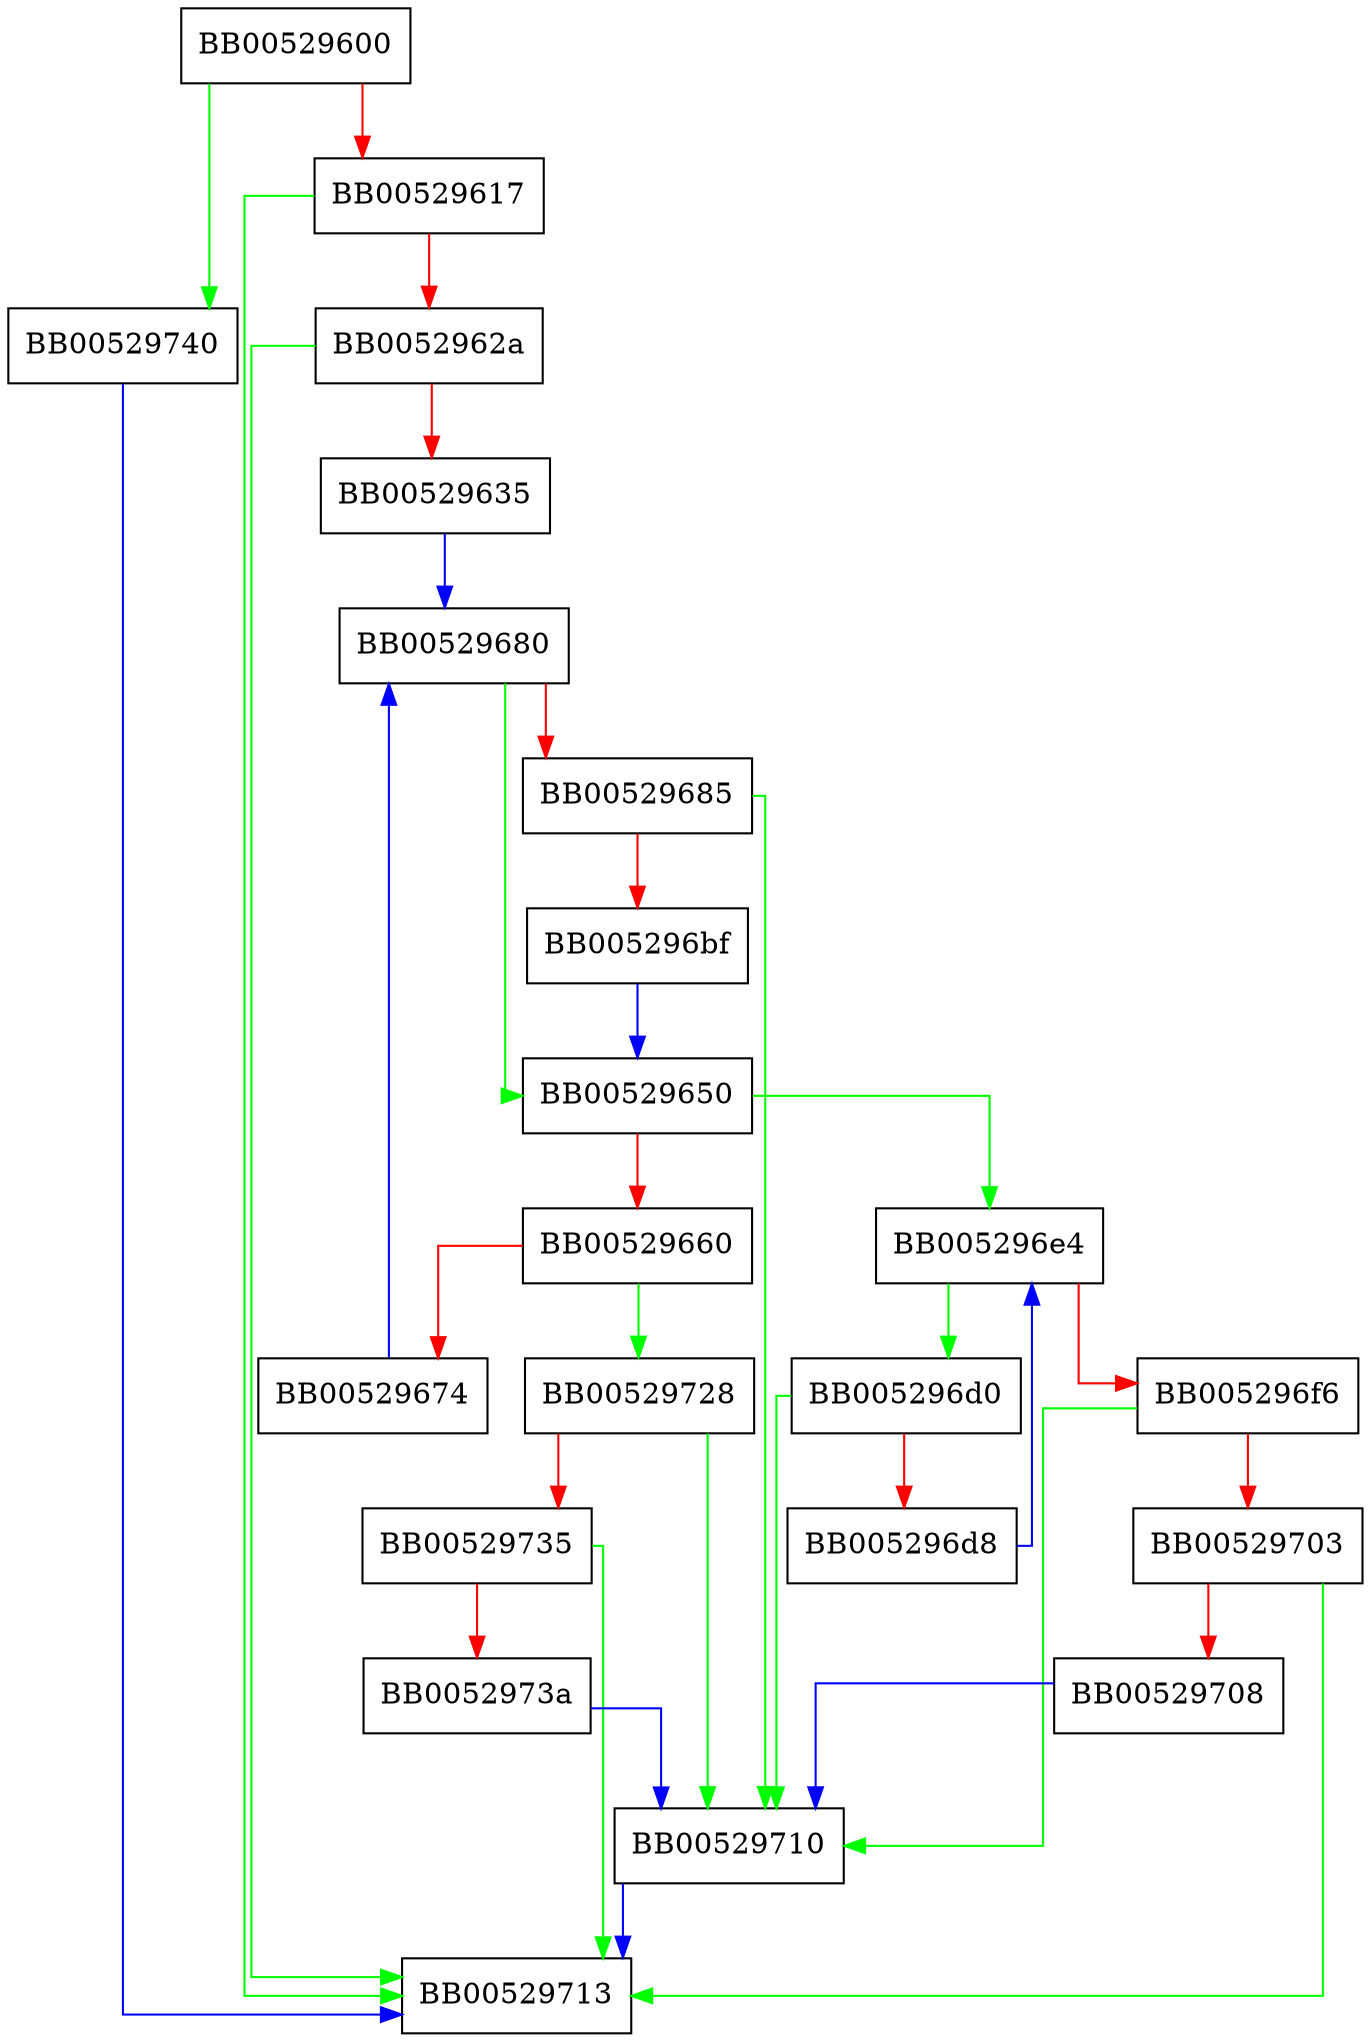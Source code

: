 digraph buffer_read {
  node [shape="box"];
  graph [splines=ortho];
  BB00529600 -> BB00529740 [color="green"];
  BB00529600 -> BB00529617 [color="red"];
  BB00529617 -> BB00529713 [color="green"];
  BB00529617 -> BB0052962a [color="red"];
  BB0052962a -> BB00529713 [color="green"];
  BB0052962a -> BB00529635 [color="red"];
  BB00529635 -> BB00529680 [color="blue"];
  BB00529650 -> BB005296e4 [color="green"];
  BB00529650 -> BB00529660 [color="red"];
  BB00529660 -> BB00529728 [color="green"];
  BB00529660 -> BB00529674 [color="red"];
  BB00529674 -> BB00529680 [color="blue"];
  BB00529680 -> BB00529650 [color="green"];
  BB00529680 -> BB00529685 [color="red"];
  BB00529685 -> BB00529710 [color="green"];
  BB00529685 -> BB005296bf [color="red"];
  BB005296bf -> BB00529650 [color="blue"];
  BB005296d0 -> BB00529710 [color="green"];
  BB005296d0 -> BB005296d8 [color="red"];
  BB005296d8 -> BB005296e4 [color="blue"];
  BB005296e4 -> BB005296d0 [color="green"];
  BB005296e4 -> BB005296f6 [color="red"];
  BB005296f6 -> BB00529710 [color="green"];
  BB005296f6 -> BB00529703 [color="red"];
  BB00529703 -> BB00529713 [color="green"];
  BB00529703 -> BB00529708 [color="red"];
  BB00529708 -> BB00529710 [color="blue"];
  BB00529710 -> BB00529713 [color="blue"];
  BB00529728 -> BB00529710 [color="green"];
  BB00529728 -> BB00529735 [color="red"];
  BB00529735 -> BB00529713 [color="green"];
  BB00529735 -> BB0052973a [color="red"];
  BB0052973a -> BB00529710 [color="blue"];
  BB00529740 -> BB00529713 [color="blue"];
}
